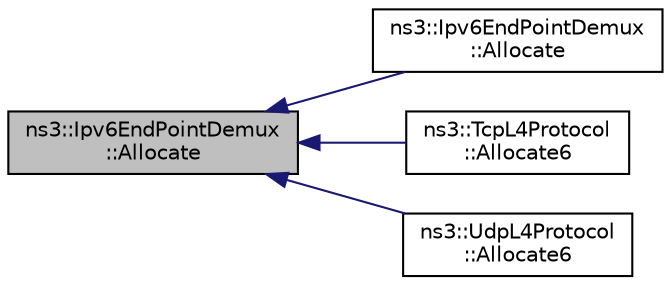 digraph "ns3::Ipv6EndPointDemux::Allocate"
{
  edge [fontname="Helvetica",fontsize="10",labelfontname="Helvetica",labelfontsize="10"];
  node [fontname="Helvetica",fontsize="10",shape=record];
  rankdir="LR";
  Node1 [label="ns3::Ipv6EndPointDemux\l::Allocate",height=0.2,width=0.4,color="black", fillcolor="grey75", style="filled", fontcolor="black"];
  Node1 -> Node2 [dir="back",color="midnightblue",fontsize="10",style="solid"];
  Node2 [label="ns3::Ipv6EndPointDemux\l::Allocate",height=0.2,width=0.4,color="black", fillcolor="white", style="filled",URL="$d8/da4/classns3_1_1Ipv6EndPointDemux.html#ab17c1b5847287c9ae042fa46c70bafc3",tooltip="Allocate a Ipv6EndPoint. "];
  Node1 -> Node3 [dir="back",color="midnightblue",fontsize="10",style="solid"];
  Node3 [label="ns3::TcpL4Protocol\l::Allocate6",height=0.2,width=0.4,color="black", fillcolor="white", style="filled",URL="$df/dc9/classns3_1_1TcpL4Protocol.html#ad893d914b5fa45d29bd5a66ab29e9b9b",tooltip="Allocate an IPv6 Endpoint. "];
  Node1 -> Node4 [dir="back",color="midnightblue",fontsize="10",style="solid"];
  Node4 [label="ns3::UdpL4Protocol\l::Allocate6",height=0.2,width=0.4,color="black", fillcolor="white", style="filled",URL="$d0/d31/classns3_1_1UdpL4Protocol.html#ac24dba915979036a3ece31a6f7678cb8",tooltip="Allocate an IPv6 Endpoint. "];
}
